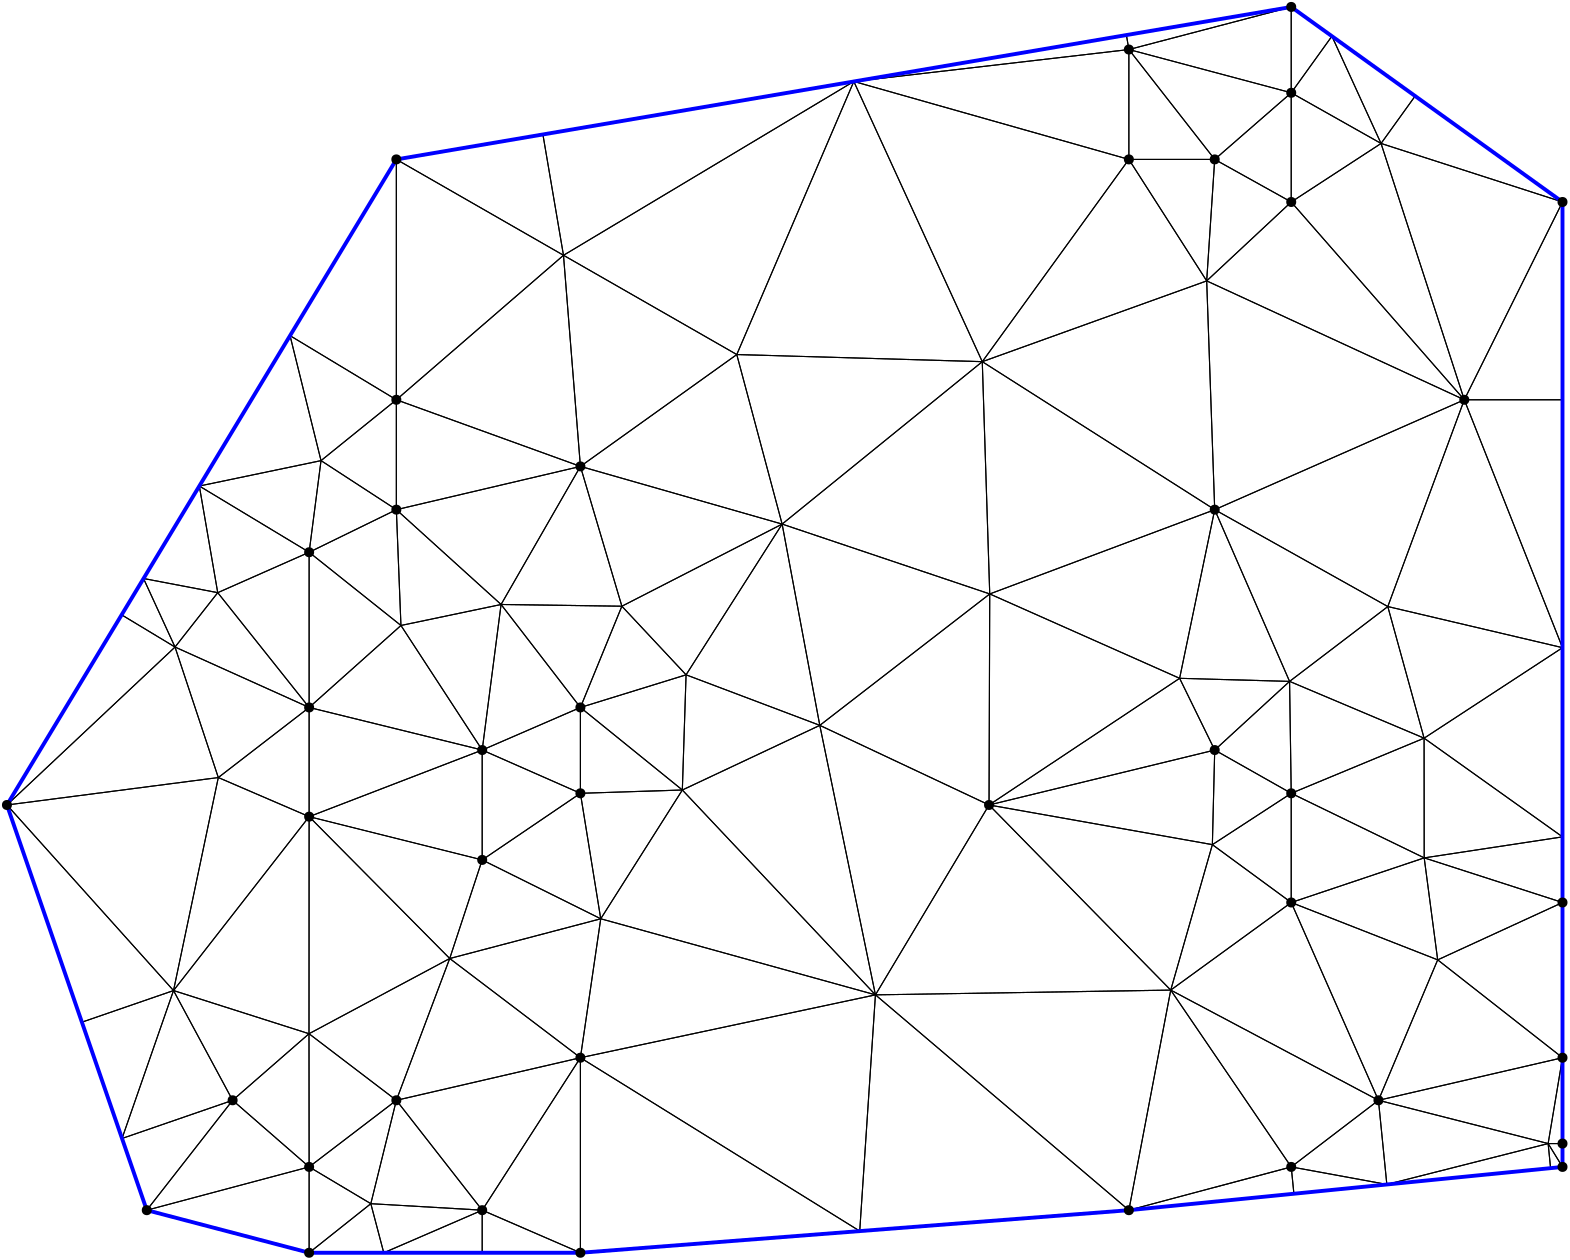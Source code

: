 <?xml version="1.0"?>
<!DOCTYPE ipe SYSTEM "ipe.dtd">
<ipe version="70218" creator="Ipe 7.2.24">
<info created="D:20221020151441" modified="D:20221020151441"/>
<ipestyle name="basic">
<symbol name="mark/disk(sx)" transformations="translations">
<path fill="sym-stroke">
0.6 0 0 0.6 0 0 e
</path>
</symbol>
<anglesize name="22.5 deg" value="22.5"/>
<anglesize name="30 deg" value="30"/>
<anglesize name="45 deg" value="45"/>
<anglesize name="60 deg" value="60"/>
<anglesize name="90 deg" value="90"/>
<arrowsize name="large" value="10"/>
<arrowsize name="small" value="5"/>
<arrowsize name="tiny" value="3"/>
<color name="blue" value="0 0 1"/>
<color name="gray" value="0.745"/>
<color name="green" value="0 1 0"/>
<color name="red" value="1 0 0"/>
<color name="pink" value="1 0.753 0.796"/>
<pen name="heavier" value="0.8"/>
<pen name="fat" value="1.4"/>
<pen name="ultrafat" value="2"/>
<gridsize name="16 pts (~6 mm)" value="16"/>
<gridsize name="32 pts (~12 mm)" value="32"/>
<gridsize name="4 pts" value="4"/>
<gridsize name="8 pts (~3 mm)" value="8"/>
<opacity name="10%" value="0.1"/>
<opacity name="25%" value="0.25"/>
<opacity name="50%" value="0.5"/>
<opacity name="75%" value="0.75"/>
<symbolsize name="large" value="5"/>
<symbolsize name="small" value="2"/>
<symbolsize name="tiny" value="1.1"/>
<textsize name="huge" value="\huge"/>
<textsize name="large" value="\large"/>
<textsize name="small" value="\small"/>
<textsize name="tiny" value="	iny"/>
<tiling name="falling" angle="-60" step="4" width="1"/>
<tiling name="rising" angle="30" step="4" width="1"/>
</ipestyle>
<page>
<layer name="hull"/>
<layer name="constraints"/>
<layer name="triangulation"/>
<layer name="obtuse"/>
<layer name="blub"/>
<layer name="problems"/>
<view layers="hull constraints triangulation obtuse blub" active="triangulation"/>
<path layer="triangulation" stroke="black">
92.0885 443.078 m 
16 433.201 l 
</path>
<path layer="triangulation" stroke="black">
16 433.201 m 
75.9645 366.396 l 
</path>
<path layer="triangulation" stroke="black">
75.9645 366.396 m 
92.0885 443.078 l 
</path>
<path layer="triangulation" stroke="black">
156.185 326.887 m 
187.091 287.329 l 
</path>
<path layer="triangulation" stroke="black">
187.091 287.329 m 
222.446 342.216 l 
</path>
<path layer="triangulation" stroke="black">
222.446 342.216 m 
156.185 326.887 l 
</path>
<path layer="triangulation" stroke="black">
124.738 350.853 m 
97.2433 326.887 l 
</path>
<path layer="triangulation" stroke="black">
97.2433 326.887 m 
124.786 302.905 l 
</path>
<path layer="triangulation" stroke="black">
124.786 302.905 m 
124.738 350.853 l 
</path>
<path layer="triangulation" stroke="black">
477.746 477.695 m 
450.797 539.514 l 
</path>
<path layer="triangulation" stroke="black">
450.797 539.514 m 
438.161 478.799 l 
</path>
<path layer="triangulation" stroke="black">
438.161 478.799 m 
477.746 477.695 l 
</path>
<path layer="triangulation" stroke="black">
187.091 452.98 m 
187.091 413.422 l 
</path>
<path layer="triangulation" stroke="black">
187.091 413.422 m 
222.446 437.404 l 
</path>
<path layer="triangulation" stroke="black">
222.446 437.404 m 
187.091 452.98 l 
</path>
<path layer="triangulation" stroke="black">
156.185 579.073 m 
222.446 555.091 l 
</path>
<path layer="triangulation" stroke="black">
222.446 555.091 m 
216.354 631.092 l 
</path>
<path layer="triangulation" stroke="black">
216.354 631.092 m 
156.185 579.073 l 
</path>
<path layer="triangulation" stroke="black">
478.34 689.589 m 
450.797 665.607 l 
</path>
<path layer="triangulation" stroke="black">
450.797 665.607 m 
478.34 650.278 l 
</path>
<path layer="triangulation" stroke="black">
478.34 650.278 m 
478.34 689.589 l 
</path>
<path layer="triangulation" stroke="black">
308.626 461.867 m 
369.554 433.201 l 
</path>
<path layer="triangulation" stroke="black">
369.554 433.201 m 
369.803 509.174 l 
</path>
<path layer="triangulation" stroke="black">
369.803 509.174 m 
308.626 461.867 l 
</path>
<path layer="triangulation" stroke="black">
526.212 414.161 m 
478.34 398.093 l 
</path>
<path layer="triangulation" stroke="black">
478.34 398.093 m 
531.065 377.444 l 
</path>
<path layer="triangulation" stroke="black">
531.065 377.444 m 
526.212 414.161 l 
</path>
<path layer="triangulation" stroke="black">
449.952 418.921 m 
478.34 398.093 l 
</path>
<path layer="triangulation" stroke="black">
478.34 398.093 m 
478.34 437.404 l 
</path>
<path layer="triangulation" stroke="black">
478.34 437.404 m 
449.952 418.921 l 
</path>
<path layer="triangulation" stroke="black">
124.786 272 m 
124.786 302.905 l 
</path>
<path layer="triangulation" stroke="black">
124.786 302.905 m 
66.3382 287.329 l 
</path>
<path layer="triangulation" stroke="black">
66.3382 287.329 m 
124.786 272 l 
</path>
<path layer="triangulation" stroke="black">
146.994 289.667 m 
156.185 326.887 l 
</path>
<path layer="triangulation" stroke="black">
156.185 326.887 m 
124.786 302.905 l 
</path>
<path layer="triangulation" stroke="black">
124.786 302.905 m 
146.994 289.667 l 
</path>
<path layer="triangulation" stroke="black">
151.654 272 m 
187.091 287.329 l 
</path>
<path layer="triangulation" stroke="black">
187.091 287.329 m 
146.994 289.667 l 
</path>
<path layer="triangulation" stroke="black">
146.994 289.667 m 
151.654 272 l 
</path>
<path layer="triangulation" stroke="black">
222.446 272 m 
222.446 342.216 l 
</path>
<path layer="triangulation" stroke="black">
222.446 342.216 m 
187.091 287.329 l 
</path>
<path layer="triangulation" stroke="black">
187.091 287.329 m 
222.446 272 l 
</path>
<path layer="triangulation" stroke="black">
124.738 350.853 m 
156.185 326.887 l 
</path>
<path layer="triangulation" stroke="black">
156.185 326.887 m 
175.396 377.932 l 
</path>
<path layer="triangulation" stroke="black">
175.396 377.932 m 
124.738 350.853 l 
</path>
<path layer="triangulation" stroke="black">
222.446 437.404 m 
229.765 392.232 l 
</path>
<path layer="triangulation" stroke="black">
229.765 392.232 m 
259.143 438.594 l 
</path>
<path layer="triangulation" stroke="black">
259.143 438.594 m 
222.446 437.404 l 
</path>
<path layer="triangulation" stroke="black">
124.786 428.998 m 
124.738 350.853 l 
</path>
<path layer="triangulation" stroke="black">
124.738 350.853 m 
175.396 377.932 l 
</path>
<path layer="triangulation" stroke="black">
175.396 377.932 m 
124.786 428.998 l 
</path>
<path layer="triangulation" stroke="black">
328.657 364.848 m 
419.892 287.329 l 
</path>
<path layer="triangulation" stroke="black">
419.892 287.329 m 
434.961 366.56 l 
</path>
<path layer="triangulation" stroke="black">
434.961 366.56 m 
328.657 364.848 l 
</path>
<path layer="triangulation" stroke="black">
175.396 377.932 m 
156.185 326.887 l 
</path>
<path layer="triangulation" stroke="black">
156.185 326.887 m 
222.446 342.216 l 
</path>
<path layer="triangulation" stroke="black">
222.446 342.216 m 
175.396 377.932 l 
</path>
<path layer="triangulation" stroke="black">
146.994 289.667 m 
124.786 272 l 
</path>
<path layer="triangulation" stroke="black">
124.786 272 m 
151.654 272 l 
</path>
<path layer="triangulation" stroke="black">
151.654 272 m 
146.994 289.667 l 
</path>
<path layer="triangulation" stroke="black">
124.738 350.853 m 
124.786 302.905 l 
</path>
<path layer="triangulation" stroke="black">
124.786 302.905 m 
156.185 326.887 l 
</path>
<path layer="triangulation" stroke="black">
156.185 326.887 m 
124.738 350.853 l 
</path>
<path layer="triangulation" stroke="black">
97.2433 326.887 m 
66.3382 287.329 l 
</path>
<path layer="triangulation" stroke="black">
66.3382 287.329 m 
124.786 302.905 l 
</path>
<path layer="triangulation" stroke="black">
124.786 302.905 m 
97.2433 326.887 l 
</path>
<path layer="triangulation" stroke="black">
187.091 413.422 m 
187.091 452.98 l 
</path>
<path layer="triangulation" stroke="black">
187.091 452.98 m 
124.786 428.998 l 
</path>
<path layer="triangulation" stroke="black">
124.786 428.998 m 
187.091 413.422 l 
</path>
<path layer="triangulation" stroke="black">
157.84 497.824 m 
124.786 524.185 l 
</path>
<path layer="triangulation" stroke="black">
124.786 524.185 m 
124.786 468.309 l 
</path>
<path layer="triangulation" stroke="black">
124.786 468.309 m 
157.84 497.824 l 
</path>
<path layer="triangulation" stroke="black">
97.2433 326.887 m 
75.9645 366.396 l 
</path>
<path layer="triangulation" stroke="black">
75.9645 366.396 m 
57.4284 313.148 l 
</path>
<path layer="triangulation" stroke="black">
57.4284 313.148 m 
97.2433 326.887 l 
</path>
<path layer="triangulation" stroke="black">
92.0885 443.078 m 
124.786 468.309 l 
</path>
<path layer="triangulation" stroke="black">
124.786 468.309 m 
76.5056 490.056 l 
</path>
<path layer="triangulation" stroke="black">
76.5056 490.056 m 
92.0885 443.078 l 
</path>
<path layer="triangulation" stroke="black">
156.185 579.073 m 
156.185 665.607 l 
</path>
<path layer="triangulation" stroke="black">
156.185 665.607 m 
117.914 602.158 l 
</path>
<path layer="triangulation" stroke="black">
117.914 602.158 m 
156.185 579.073 l 
</path>
<path layer="triangulation" stroke="black">
156.185 539.514 m 
156.185 579.073 l 
</path>
<path layer="triangulation" stroke="black">
156.185 579.073 m 
129.067 557.169 l 
</path>
<path layer="triangulation" stroke="black">
129.067 557.169 m 
156.185 539.514 l 
</path>
<path layer="triangulation" stroke="black">
156.185 539.514 m 
157.84 497.824 l 
</path>
<path layer="triangulation" stroke="black">
157.84 497.824 m 
193.887 505.383 l 
</path>
<path layer="triangulation" stroke="black">
193.887 505.383 m 
156.185 539.514 l 
</path>
<path layer="triangulation" stroke="black">
193.887 505.383 m 
187.091 452.98 l 
</path>
<path layer="triangulation" stroke="black">
187.091 452.98 m 
222.446 468.309 l 
</path>
<path layer="triangulation" stroke="black">
222.446 468.309 m 
193.887 505.383 l 
</path>
<path layer="triangulation" stroke="black">
323 279.807 m 
328.657 364.848 l 
</path>
<path layer="triangulation" stroke="black">
328.657 364.848 m 
222.446 342.216 l 
</path>
<path layer="triangulation" stroke="black">
222.446 342.216 m 
323 279.807 l 
</path>
<path layer="triangulation" stroke="black">
278.737 595.355 m 
222.446 555.091 l 
</path>
<path layer="triangulation" stroke="black">
222.446 555.091 m 
295.067 534.321 l 
</path>
<path layer="triangulation" stroke="black">
295.067 534.321 m 
278.737 595.355 l 
</path>
<path layer="triangulation" stroke="black">
156.185 579.073 m 
156.185 539.514 l 
</path>
<path layer="triangulation" stroke="black">
156.185 539.514 m 
222.446 555.091 l 
</path>
<path layer="triangulation" stroke="black">
222.446 555.091 m 
156.185 579.073 l 
</path>
<path layer="triangulation" stroke="black">
193.887 505.383 m 
157.84 497.824 l 
</path>
<path layer="triangulation" stroke="black">
157.84 497.824 m 
187.091 452.98 l 
</path>
<path layer="triangulation" stroke="black">
187.091 452.98 m 
193.887 505.383 l 
</path>
<path layer="triangulation" stroke="black">
124.786 468.309 m 
124.786 428.998 l 
</path>
<path layer="triangulation" stroke="black">
124.786 428.998 m 
187.091 452.98 l 
</path>
<path layer="triangulation" stroke="black">
187.091 452.98 m 
124.786 468.309 l 
</path>
<path layer="triangulation" stroke="black">
187.091 452.98 m 
222.446 437.404 l 
</path>
<path layer="triangulation" stroke="black">
222.446 437.404 m 
222.446 468.309 l 
</path>
<path layer="triangulation" stroke="black">
222.446 468.309 m 
187.091 452.98 l 
</path>
<path layer="triangulation" stroke="black">
187.091 413.422 m 
175.396 377.932 l 
</path>
<path layer="triangulation" stroke="black">
175.396 377.932 m 
229.765 392.232 l 
</path>
<path layer="triangulation" stroke="black">
229.765 392.232 m 
187.091 413.422 l 
</path>
<path layer="triangulation" stroke="black">
419.892 705.166 m 
419.892 665.607 l 
</path>
<path layer="triangulation" stroke="black">
419.892 665.607 m 
450.797 665.607 l 
</path>
<path layer="triangulation" stroke="black">
450.797 665.607 m 
419.892 705.166 l 
</path>
<path layer="triangulation" stroke="black">
259.143 438.594 m 
222.446 468.309 l 
</path>
<path layer="triangulation" stroke="black">
222.446 468.309 m 
222.446 437.404 l 
</path>
<path layer="triangulation" stroke="black">
222.446 437.404 m 
259.143 438.594 l 
</path>
<path layer="triangulation" stroke="black">
419.892 705.166 m 
450.797 665.607 l 
</path>
<path layer="triangulation" stroke="black">
450.797 665.607 m 
478.34 689.589 l 
</path>
<path layer="triangulation" stroke="black">
478.34 689.589 m 
419.892 705.166 l 
</path>
<path layer="triangulation" stroke="black">
477.746 477.695 m 
450.797 452.98 l 
</path>
<path layer="triangulation" stroke="black">
450.797 452.98 m 
478.34 437.404 l 
</path>
<path layer="triangulation" stroke="black">
478.34 437.404 m 
477.746 477.695 l 
</path>
<path layer="triangulation" stroke="black">
419.003 710.385 m 
419.892 705.166 l 
</path>
<path layer="triangulation" stroke="black">
419.892 705.166 m 
478.34 720.494 l 
</path>
<path layer="triangulation" stroke="black">
478.34 720.494 m 
419.003 710.385 l 
</path>
<path layer="triangulation" stroke="black">
320.873 693.666 m 
216.354 631.092 l 
</path>
<path layer="triangulation" stroke="black">
216.354 631.092 m 
278.737 595.355 l 
</path>
<path layer="triangulation" stroke="black">
278.737 595.355 m 
320.873 693.666 l 
</path>
<path layer="triangulation" stroke="black">
419.892 705.166 m 
478.34 689.589 l 
</path>
<path layer="triangulation" stroke="black">
478.34 689.589 m 
478.34 720.494 l 
</path>
<path layer="triangulation" stroke="black">
478.34 720.494 m 
419.892 705.166 l 
</path>
<path layer="triangulation" stroke="black">
478.34 650.278 m 
447.908 621.871 l 
</path>
<path layer="triangulation" stroke="black">
447.908 621.871 m 
540.645 579.073 l 
</path>
<path layer="triangulation" stroke="black">
540.645 579.073 m 
478.34 650.278 l 
</path>
<path layer="triangulation" stroke="black">
478.34 689.589 m 
510.676 671.348 l 
</path>
<path layer="triangulation" stroke="black">
510.676 671.348 m 
492.988 709.963 l 
</path>
<path layer="triangulation" stroke="black">
492.988 709.963 m 
478.34 689.589 l 
</path>
<path layer="triangulation" stroke="black">
510.676 671.348 m 
478.34 650.278 l 
</path>
<path layer="triangulation" stroke="black">
478.34 650.278 m 
540.645 579.073 l 
</path>
<path layer="triangulation" stroke="black">
540.645 579.073 m 
510.676 671.348 l 
</path>
<path layer="triangulation" stroke="black">
450.797 665.607 m 
419.892 665.607 l 
</path>
<path layer="triangulation" stroke="black">
419.892 665.607 m 
447.908 621.871 l 
</path>
<path layer="triangulation" stroke="black">
447.908 621.871 m 
450.797 665.607 l 
</path>
<path layer="triangulation" stroke="black">
477.746 477.695 m 
513.107 504.632 l 
</path>
<path layer="triangulation" stroke="black">
513.107 504.632 m 
450.797 539.514 l 
</path>
<path layer="triangulation" stroke="black">
450.797 539.514 m 
477.746 477.695 l 
</path>
<path layer="triangulation" stroke="black">
576 650.278 m 
510.676 671.348 l 
</path>
<path layer="triangulation" stroke="black">
510.676 671.348 m 
540.645 579.073 l 
</path>
<path layer="triangulation" stroke="black">
540.645 579.073 m 
576 650.278 l 
</path>
<path layer="triangulation" stroke="black">
531.065 377.444 m 
509.74 326.887 l 
</path>
<path layer="triangulation" stroke="black">
509.74 326.887 m 
576 342.216 l 
</path>
<path layer="triangulation" stroke="black">
576 342.216 m 
531.065 377.444 l 
</path>
<path layer="triangulation" stroke="black">
512.762 296.595 m 
478.34 302.905 l 
</path>
<path layer="triangulation" stroke="black">
478.34 302.905 m 
479.303 293.257 l 
</path>
<path layer="triangulation" stroke="black">
479.303 293.257 m 
512.762 296.595 l 
</path>
<path layer="triangulation" stroke="black">
526.212 414.161 m 
478.34 437.404 l 
</path>
<path layer="triangulation" stroke="black">
478.34 437.404 m 
478.34 398.093 l 
</path>
<path layer="triangulation" stroke="black">
478.34 398.093 m 
526.212 414.161 l 
</path>
<path layer="triangulation" stroke="black">
450.797 452.98 m 
449.952 418.921 l 
</path>
<path layer="triangulation" stroke="black">
449.952 418.921 m 
478.34 437.404 l 
</path>
<path layer="triangulation" stroke="black">
478.34 437.404 m 
450.797 452.98 l 
</path>
<path layer="triangulation" stroke="black">
447.908 621.871 m 
450.797 539.514 l 
</path>
<path layer="triangulation" stroke="black">
450.797 539.514 m 
540.645 579.073 l 
</path>
<path layer="triangulation" stroke="black">
540.645 579.073 m 
447.908 621.871 l 
</path>
<path layer="triangulation" stroke="black">
295.067 534.321 m 
222.446 555.091 l 
</path>
<path layer="triangulation" stroke="black">
222.446 555.091 m 
237.373 504.756 l 
</path>
<path layer="triangulation" stroke="black">
237.373 504.756 m 
295.067 534.321 l 
</path>
<path layer="triangulation" stroke="black">
438.161 478.799 m 
369.554 433.201 l 
</path>
<path layer="triangulation" stroke="black">
369.554 433.201 m 
450.797 452.98 l 
</path>
<path layer="triangulation" stroke="black">
450.797 452.98 m 
438.161 478.799 l 
</path>
<path layer="triangulation" stroke="black">
229.765 392.232 m 
222.446 342.216 l 
</path>
<path layer="triangulation" stroke="black">
222.446 342.216 m 
328.657 364.848 l 
</path>
<path layer="triangulation" stroke="black">
328.657 364.848 m 
229.765 392.232 l 
</path>
<path layer="triangulation" stroke="black">
449.952 418.921 m 
434.961 366.56 l 
</path>
<path layer="triangulation" stroke="black">
434.961 366.56 m 
478.34 398.093 l 
</path>
<path layer="triangulation" stroke="black">
478.34 398.093 m 
449.952 418.921 l 
</path>
<path layer="triangulation" stroke="black">
509.74 326.887 m 
434.961 366.56 l 
</path>
<path layer="triangulation" stroke="black">
434.961 366.56 m 
478.34 302.905 l 
</path>
<path layer="triangulation" stroke="black">
478.34 302.905 m 
509.74 326.887 l 
</path>
<path layer="triangulation" stroke="black">
576 398.093 m 
531.065 377.444 l 
</path>
<path layer="triangulation" stroke="black">
531.065 377.444 m 
576 342.216 l 
</path>
<path layer="triangulation" stroke="black">
576 342.216 m 
576 398.093 l 
</path>
<path layer="triangulation" stroke="black">
478.34 398.093 m 
434.961 366.56 l 
</path>
<path layer="triangulation" stroke="black">
434.961 366.56 m 
509.74 326.887 l 
</path>
<path layer="triangulation" stroke="black">
509.74 326.887 m 
478.34 398.093 l 
</path>
<path layer="triangulation" stroke="black">
509.74 326.887 m 
570.828 311.311 l 
</path>
<path layer="triangulation" stroke="black">
570.828 311.311 m 
576 342.216 l 
</path>
<path layer="triangulation" stroke="black">
576 342.216 m 
509.74 326.887 l 
</path>
<path layer="triangulation" stroke="black">
92.0885 443.078 m 
75.9645 366.396 l 
</path>
<path layer="triangulation" stroke="black">
75.9645 366.396 m 
124.786 428.998 l 
</path>
<path layer="triangulation" stroke="black">
124.786 428.998 m 
92.0885 443.078 l 
</path>
<path layer="triangulation" stroke="black">
57.4284 313.148 m 
66.3382 287.329 l 
</path>
<path layer="triangulation" stroke="black">
66.3382 287.329 m 
97.2433 326.887 l 
</path>
<path layer="triangulation" stroke="black">
97.2433 326.887 m 
57.4284 313.148 l 
</path>
<path layer="triangulation" stroke="black">
42.9812 355.014 m 
57.4284 313.148 l 
</path>
<path layer="triangulation" stroke="black">
57.4284 313.148 m 
75.9645 366.396 l 
</path>
<path layer="triangulation" stroke="black">
75.9645 366.396 m 
42.9812 355.014 l 
</path>
<path layer="triangulation" stroke="black">
156.185 326.887 m 
146.994 289.667 l 
</path>
<path layer="triangulation" stroke="black">
146.994 289.667 m 
187.091 287.329 l 
</path>
<path layer="triangulation" stroke="black">
187.091 287.329 m 
156.185 326.887 l 
</path>
<path layer="triangulation" stroke="black">
124.786 302.905 m 
124.786 272 l 
</path>
<path layer="triangulation" stroke="black">
124.786 272 m 
146.994 289.667 l 
</path>
<path layer="triangulation" stroke="black">
146.994 289.667 m 
124.786 302.905 l 
</path>
<path layer="triangulation" stroke="black">
124.786 468.309 m 
92.0885 443.078 l 
</path>
<path layer="triangulation" stroke="black">
92.0885 443.078 m 
124.786 428.998 l 
</path>
<path layer="triangulation" stroke="black">
124.786 428.998 m 
124.786 468.309 l 
</path>
<path layer="triangulation" stroke="black">
124.786 468.309 m 
124.786 524.185 l 
</path>
<path layer="triangulation" stroke="black">
124.786 524.185 m 
91.8833 509.632 l 
</path>
<path layer="triangulation" stroke="black">
91.8833 509.632 m 
124.786 468.309 l 
</path>
<path layer="triangulation" stroke="black">
369.803 509.174 m 
367.118 592.792 l 
</path>
<path layer="triangulation" stroke="black">
367.118 592.792 m 
295.067 534.321 l 
</path>
<path layer="triangulation" stroke="black">
295.067 534.321 m 
369.803 509.174 l 
</path>
<path layer="triangulation" stroke="black">
237.373 504.756 m 
193.887 505.383 l 
</path>
<path layer="triangulation" stroke="black">
193.887 505.383 m 
222.446 468.309 l 
</path>
<path layer="triangulation" stroke="black">
222.446 468.309 m 
237.373 504.756 l 
</path>
<path layer="triangulation" stroke="black">
85.2616 548.026 m 
91.8833 509.632 l 
</path>
<path layer="triangulation" stroke="black">
91.8833 509.632 m 
124.786 524.185 l 
</path>
<path layer="triangulation" stroke="black">
124.786 524.185 m 
85.2616 548.026 l 
</path>
<path layer="triangulation" stroke="black">
124.786 524.185 m 
156.185 539.514 l 
</path>
<path layer="triangulation" stroke="black">
156.185 539.514 m 
129.067 557.169 l 
</path>
<path layer="triangulation" stroke="black">
129.067 557.169 m 
124.786 524.185 l 
</path>
<path layer="triangulation" stroke="black">
447.908 621.871 m 
367.118 592.792 l 
</path>
<path layer="triangulation" stroke="black">
367.118 592.792 m 
450.797 539.514 l 
</path>
<path layer="triangulation" stroke="black">
450.797 539.514 m 
447.908 621.871 l 
</path>
<path layer="triangulation" stroke="black">
419.892 665.607 m 
419.892 705.166 l 
</path>
<path layer="triangulation" stroke="black">
419.892 705.166 m 
320.873 693.666 l 
</path>
<path layer="triangulation" stroke="black">
320.873 693.666 m 
419.892 665.607 l 
</path>
<path layer="triangulation" stroke="black">
450.797 665.607 m 
447.908 621.871 l 
</path>
<path layer="triangulation" stroke="black">
447.908 621.871 m 
478.34 650.278 l 
</path>
<path layer="triangulation" stroke="black">
478.34 650.278 m 
450.797 665.607 l 
</path>
<path layer="triangulation" stroke="black">
419.892 665.607 m 
367.118 592.792 l 
</path>
<path layer="triangulation" stroke="black">
367.118 592.792 m 
447.908 621.871 l 
</path>
<path layer="triangulation" stroke="black">
447.908 621.871 m 
419.892 665.607 l 
</path>
<path layer="triangulation" stroke="black">
522.95 688.42 m 
510.676 671.348 l 
</path>
<path layer="triangulation" stroke="black">
510.676 671.348 m 
576 650.278 l 
</path>
<path layer="triangulation" stroke="black">
576 650.278 m 
522.95 688.42 l 
</path>
<path layer="triangulation" stroke="black">
478.34 689.589 m 
478.34 650.278 l 
</path>
<path layer="triangulation" stroke="black">
478.34 650.278 m 
510.676 671.348 l 
</path>
<path layer="triangulation" stroke="black">
510.676 671.348 m 
478.34 689.589 l 
</path>
<path layer="triangulation" stroke="black">
576 650.278 m 
540.645 579.073 l 
</path>
<path layer="triangulation" stroke="black">
540.645 579.073 m 
576 579.073 l 
</path>
<path layer="triangulation" stroke="black">
576 579.073 m 
576 650.278 l 
</path>
<path layer="triangulation" stroke="black">
308.626 461.867 m 
295.067 534.321 l 
</path>
<path layer="triangulation" stroke="black">
295.067 534.321 m 
260.482 480.059 l 
</path>
<path layer="triangulation" stroke="black">
260.482 480.059 m 
308.626 461.867 l 
</path>
<path layer="triangulation" stroke="black">
278.737 595.355 m 
216.354 631.092 l 
</path>
<path layer="triangulation" stroke="black">
216.354 631.092 m 
222.446 555.091 l 
</path>
<path layer="triangulation" stroke="black">
222.446 555.091 m 
278.737 595.355 l 
</path>
<path layer="triangulation" stroke="black">
576 579.073 m 
540.645 579.073 l 
</path>
<path layer="triangulation" stroke="black">
540.645 579.073 m 
576 489.831 l 
</path>
<path layer="triangulation" stroke="black">
576 489.831 m 
576 579.073 l 
</path>
<path layer="triangulation" stroke="black">
526.174 457.252 m 
513.107 504.632 l 
</path>
<path layer="triangulation" stroke="black">
513.107 504.632 m 
477.746 477.695 l 
</path>
<path layer="triangulation" stroke="black">
477.746 477.695 m 
526.174 457.252 l 
</path>
<path layer="triangulation" stroke="black">
513.107 504.632 m 
540.645 579.073 l 
</path>
<path layer="triangulation" stroke="black">
540.645 579.073 m 
450.797 539.514 l 
</path>
<path layer="triangulation" stroke="black">
450.797 539.514 m 
513.107 504.632 l 
</path>
<path layer="triangulation" stroke="black">
16 433.201 m 
42.9812 355.014 l 
</path>
<path layer="triangulation" stroke="black">
42.9812 355.014 m 
75.9645 366.396 l 
</path>
<path layer="triangulation" stroke="black">
75.9645 366.396 m 
16 433.201 l 
</path>
<path layer="triangulation" stroke="black">
75.9645 366.396 m 
124.738 350.853 l 
</path>
<path layer="triangulation" stroke="black">
124.738 350.853 m 
124.786 428.998 l 
</path>
<path layer="triangulation" stroke="black">
124.786 428.998 m 
75.9645 366.396 l 
</path>
<path layer="triangulation" stroke="black">
75.9645 366.396 m 
97.2433 326.887 l 
</path>
<path layer="triangulation" stroke="black">
97.2433 326.887 m 
124.738 350.853 l 
</path>
<path layer="triangulation" stroke="black">
124.738 350.853 m 
75.9645 366.396 l 
</path>
<path layer="triangulation" stroke="black">
187.091 272 m 
187.091 287.329 l 
</path>
<path layer="triangulation" stroke="black">
187.091 287.329 m 
151.654 272 l 
</path>
<path layer="triangulation" stroke="black">
151.654 272 m 
187.091 272 l 
</path>
<path layer="triangulation" stroke="black">
222.446 272 m 
187.091 287.329 l 
</path>
<path layer="triangulation" stroke="black">
187.091 287.329 m 
187.091 272 l 
</path>
<path layer="triangulation" stroke="black">
187.091 272 m 
222.446 272 l 
</path>
<path layer="triangulation" stroke="black">
259.143 438.594 m 
229.765 392.232 l 
</path>
<path layer="triangulation" stroke="black">
229.765 392.232 m 
328.657 364.848 l 
</path>
<path layer="triangulation" stroke="black">
328.657 364.848 m 
259.143 438.594 l 
</path>
<path layer="triangulation" stroke="black">
222.446 437.404 m 
187.091 413.422 l 
</path>
<path layer="triangulation" stroke="black">
187.091 413.422 m 
229.765 392.232 l 
</path>
<path layer="triangulation" stroke="black">
229.765 392.232 m 
222.446 437.404 l 
</path>
<path layer="triangulation" stroke="black">
308.626 461.867 m 
259.143 438.594 l 
</path>
<path layer="triangulation" stroke="black">
259.143 438.594 m 
328.657 364.848 l 
</path>
<path layer="triangulation" stroke="black">
328.657 364.848 m 
308.626 461.867 l 
</path>
<path layer="triangulation" stroke="black">
260.482 480.059 m 
222.446 468.309 l 
</path>
<path layer="triangulation" stroke="black">
222.446 468.309 m 
259.143 438.594 l 
</path>
<path layer="triangulation" stroke="black">
259.143 438.594 m 
260.482 480.059 l 
</path>
<path layer="triangulation" stroke="black">
229.765 392.232 m 
175.396 377.932 l 
</path>
<path layer="triangulation" stroke="black">
175.396 377.932 m 
222.446 342.216 l 
</path>
<path layer="triangulation" stroke="black">
222.446 342.216 m 
229.765 392.232 l 
</path>
<path layer="triangulation" stroke="black">
187.091 413.422 m 
124.786 428.998 l 
</path>
<path layer="triangulation" stroke="black">
124.786 428.998 m 
175.396 377.932 l 
</path>
<path layer="triangulation" stroke="black">
175.396 377.932 m 
187.091 413.422 l 
</path>
<path layer="triangulation" stroke="black">
124.786 524.185 m 
157.84 497.824 l 
</path>
<path layer="triangulation" stroke="black">
157.84 497.824 m 
156.185 539.514 l 
</path>
<path layer="triangulation" stroke="black">
156.185 539.514 m 
124.786 524.185 l 
</path>
<path layer="triangulation" stroke="black">
124.786 468.309 m 
187.091 452.98 l 
</path>
<path layer="triangulation" stroke="black">
187.091 452.98 m 
157.84 497.824 l 
</path>
<path layer="triangulation" stroke="black">
157.84 497.824 m 
124.786 468.309 l 
</path>
<path layer="triangulation" stroke="black">
92.0885 443.078 m 
76.5056 490.056 l 
</path>
<path layer="triangulation" stroke="black">
76.5056 490.056 m 
16 433.201 l 
</path>
<path layer="triangulation" stroke="black">
16 433.201 m 
92.0885 443.078 l 
</path>
<path layer="triangulation" stroke="black">
117.914 602.158 m 
129.067 557.169 l 
</path>
<path layer="triangulation" stroke="black">
129.067 557.169 m 
156.185 579.073 l 
</path>
<path layer="triangulation" stroke="black">
156.185 579.073 m 
117.914 602.158 l 
</path>
<path layer="triangulation" stroke="black">
124.786 468.309 m 
91.8833 509.632 l 
</path>
<path layer="triangulation" stroke="black">
91.8833 509.632 m 
76.5056 490.056 l 
</path>
<path layer="triangulation" stroke="black">
76.5056 490.056 m 
124.786 468.309 l 
</path>
<path layer="triangulation" stroke="black">
124.786 524.185 m 
129.067 557.169 l 
</path>
<path layer="triangulation" stroke="black">
129.067 557.169 m 
85.2616 548.026 l 
</path>
<path layer="triangulation" stroke="black">
85.2616 548.026 m 
124.786 524.185 l 
</path>
<path layer="triangulation" stroke="black">
76.5056 490.056 m 
57.2871 501.649 l 
</path>
<path layer="triangulation" stroke="black">
57.2871 501.649 m 
16 433.201 l 
</path>
<path layer="triangulation" stroke="black">
16 433.201 m 
76.5056 490.056 l 
</path>
<path layer="triangulation" stroke="black">
76.5056 490.056 m 
91.8833 509.632 l 
</path>
<path layer="triangulation" stroke="black">
91.8833 509.632 m 
65.1744 514.725 l 
</path>
<path layer="triangulation" stroke="black">
65.1744 514.725 m 
76.5056 490.056 l 
</path>
<path layer="triangulation" stroke="black">
57.2871 501.649 m 
76.5056 490.056 l 
</path>
<path layer="triangulation" stroke="black">
76.5056 490.056 m 
65.1744 514.725 l 
</path>
<path layer="triangulation" stroke="black">
65.1744 514.725 m 
57.2871 501.649 l 
</path>
<path layer="triangulation" stroke="black">
65.1744 514.725 m 
91.8833 509.632 l 
</path>
<path layer="triangulation" stroke="black">
91.8833 509.632 m 
85.2616 548.026 l 
</path>
<path layer="triangulation" stroke="black">
85.2616 548.026 m 
65.1744 514.725 l 
</path>
<path layer="triangulation" stroke="black">
85.2616 548.026 m 
129.067 557.169 l 
</path>
<path layer="triangulation" stroke="black">
129.067 557.169 m 
117.914 602.158 l 
</path>
<path layer="triangulation" stroke="black">
117.914 602.158 m 
85.2616 548.026 l 
</path>
<path layer="triangulation" stroke="black">
367.118 592.792 m 
320.873 693.666 l 
</path>
<path layer="triangulation" stroke="black">
320.873 693.666 m 
278.737 595.355 l 
</path>
<path layer="triangulation" stroke="black">
278.737 595.355 m 
367.118 592.792 l 
</path>
<path layer="triangulation" stroke="black">
156.185 665.607 m 
156.185 579.073 l 
</path>
<path layer="triangulation" stroke="black">
156.185 579.073 m 
216.354 631.092 l 
</path>
<path layer="triangulation" stroke="black">
216.354 631.092 m 
156.185 665.607 l 
</path>
<path layer="triangulation" stroke="black">
156.185 665.607 m 
216.354 631.092 l 
</path>
<path layer="triangulation" stroke="black">
216.354 631.092 m 
208.942 674.596 l 
</path>
<path layer="triangulation" stroke="black">
208.942 674.596 m 
156.185 665.607 l 
</path>
<path layer="triangulation" stroke="black">
367.118 592.792 m 
278.737 595.355 l 
</path>
<path layer="triangulation" stroke="black">
278.737 595.355 m 
295.067 534.321 l 
</path>
<path layer="triangulation" stroke="black">
295.067 534.321 m 
367.118 592.792 l 
</path>
<path layer="triangulation" stroke="black">
367.118 592.792 m 
419.892 665.607 l 
</path>
<path layer="triangulation" stroke="black">
419.892 665.607 m 
320.873 693.666 l 
</path>
<path layer="triangulation" stroke="black">
320.873 693.666 m 
367.118 592.792 l 
</path>
<path layer="triangulation" stroke="black">
260.482 480.059 m 
237.373 504.756 l 
</path>
<path layer="triangulation" stroke="black">
237.373 504.756 m 
222.446 468.309 l 
</path>
<path layer="triangulation" stroke="black">
222.446 468.309 m 
260.482 480.059 l 
</path>
<path layer="triangulation" stroke="black">
222.446 555.091 m 
156.185 539.514 l 
</path>
<path layer="triangulation" stroke="black">
156.185 539.514 m 
193.887 505.383 l 
</path>
<path layer="triangulation" stroke="black">
193.887 505.383 m 
222.446 555.091 l 
</path>
<path layer="triangulation" stroke="black">
295.067 534.321 m 
237.373 504.756 l 
</path>
<path layer="triangulation" stroke="black">
237.373 504.756 m 
260.482 480.059 l 
</path>
<path layer="triangulation" stroke="black">
260.482 480.059 m 
295.067 534.321 l 
</path>
<path layer="triangulation" stroke="black">
222.446 555.091 m 
193.887 505.383 l 
</path>
<path layer="triangulation" stroke="black">
193.887 505.383 m 
237.373 504.756 l 
</path>
<path layer="triangulation" stroke="black">
237.373 504.756 m 
222.446 555.091 l 
</path>
<path layer="triangulation" stroke="black">
259.143 438.594 m 
308.626 461.867 l 
</path>
<path layer="triangulation" stroke="black">
308.626 461.867 m 
260.482 480.059 l 
</path>
<path layer="triangulation" stroke="black">
260.482 480.059 m 
259.143 438.594 l 
</path>
<path layer="triangulation" stroke="black">
369.554 433.201 m 
438.161 478.799 l 
</path>
<path layer="triangulation" stroke="black">
438.161 478.799 m 
369.803 509.174 l 
</path>
<path layer="triangulation" stroke="black">
369.803 509.174 m 
369.554 433.201 l 
</path>
<path layer="triangulation" stroke="black">
477.746 477.695 m 
438.161 478.799 l 
</path>
<path layer="triangulation" stroke="black">
438.161 478.799 m 
450.797 452.98 l 
</path>
<path layer="triangulation" stroke="black">
450.797 452.98 m 
477.746 477.695 l 
</path>
<path layer="triangulation" stroke="black">
450.797 539.514 m 
367.118 592.792 l 
</path>
<path layer="triangulation" stroke="black">
367.118 592.792 m 
369.803 509.174 l 
</path>
<path layer="triangulation" stroke="black">
369.803 509.174 m 
450.797 539.514 l 
</path>
<path layer="triangulation" stroke="black">
308.626 461.867 m 
369.803 509.174 l 
</path>
<path layer="triangulation" stroke="black">
369.803 509.174 m 
295.067 534.321 l 
</path>
<path layer="triangulation" stroke="black">
295.067 534.321 m 
308.626 461.867 l 
</path>
<path layer="triangulation" stroke="black">
438.161 478.799 m 
450.797 539.514 l 
</path>
<path layer="triangulation" stroke="black">
450.797 539.514 m 
369.803 509.174 l 
</path>
<path layer="triangulation" stroke="black">
369.803 509.174 m 
438.161 478.799 l 
</path>
<path layer="triangulation" stroke="black">
208.942 674.596 m 
216.354 631.092 l 
</path>
<path layer="triangulation" stroke="black">
216.354 631.092 m 
320.873 693.666 l 
</path>
<path layer="triangulation" stroke="black">
320.873 693.666 m 
208.942 674.596 l 
</path>
<path layer="triangulation" stroke="black">
320.873 693.666 m 
419.892 705.166 l 
</path>
<path layer="triangulation" stroke="black">
419.892 705.166 m 
419.003 710.385 l 
</path>
<path layer="triangulation" stroke="black">
419.003 710.385 m 
320.873 693.666 l 
</path>
<path layer="triangulation" stroke="black">
478.34 720.494 m 
478.34 689.589 l 
</path>
<path layer="triangulation" stroke="black">
478.34 689.589 m 
492.988 709.963 l 
</path>
<path layer="triangulation" stroke="black">
492.988 709.963 m 
478.34 720.494 l 
</path>
<path layer="triangulation" stroke="black">
492.988 709.963 m 
510.676 671.348 l 
</path>
<path layer="triangulation" stroke="black">
510.676 671.348 m 
522.95 688.42 l 
</path>
<path layer="triangulation" stroke="black">
522.95 688.42 m 
492.988 709.963 l 
</path>
<path layer="triangulation" stroke="black">
478.34 437.404 m 
526.174 457.252 l 
</path>
<path layer="triangulation" stroke="black">
526.174 457.252 m 
477.746 477.695 l 
</path>
<path layer="triangulation" stroke="black">
477.746 477.695 m 
478.34 437.404 l 
</path>
<path layer="triangulation" stroke="black">
576 489.831 m 
540.645 579.073 l 
</path>
<path layer="triangulation" stroke="black">
540.645 579.073 m 
513.107 504.632 l 
</path>
<path layer="triangulation" stroke="black">
513.107 504.632 m 
576 489.831 l 
</path>
<path layer="triangulation" stroke="black">
576 421.722 m 
526.174 457.252 l 
</path>
<path layer="triangulation" stroke="black">
526.174 457.252 m 
526.212 414.161 l 
</path>
<path layer="triangulation" stroke="black">
526.212 414.161 m 
576 421.722 l 
</path>
<path layer="triangulation" stroke="black">
576 489.831 m 
513.107 504.632 l 
</path>
<path layer="triangulation" stroke="black">
513.107 504.632 m 
526.174 457.252 l 
</path>
<path layer="triangulation" stroke="black">
526.174 457.252 m 
576 489.831 l 
</path>
<path layer="triangulation" stroke="black">
576 489.831 m 
526.174 457.252 l 
</path>
<path layer="triangulation" stroke="black">
526.174 457.252 m 
576 421.722 l 
</path>
<path layer="triangulation" stroke="black">
576 421.722 m 
576 489.831 l 
</path>
<path layer="triangulation" stroke="black">
576 421.722 m 
526.212 414.161 l 
</path>
<path layer="triangulation" stroke="black">
526.212 414.161 m 
576 398.093 l 
</path>
<path layer="triangulation" stroke="black">
576 398.093 m 
576 421.722 l 
</path>
<path layer="triangulation" stroke="black">
478.34 398.093 m 
509.74 326.887 l 
</path>
<path layer="triangulation" stroke="black">
509.74 326.887 m 
531.065 377.444 l 
</path>
<path layer="triangulation" stroke="black">
531.065 377.444 m 
478.34 398.093 l 
</path>
<path layer="triangulation" stroke="black">
576 398.093 m 
526.212 414.161 l 
</path>
<path layer="triangulation" stroke="black">
526.212 414.161 m 
531.065 377.444 l 
</path>
<path layer="triangulation" stroke="black">
531.065 377.444 m 
576 398.093 l 
</path>
<path layer="triangulation" stroke="black">
526.174 457.252 m 
478.34 437.404 l 
</path>
<path layer="triangulation" stroke="black">
478.34 437.404 m 
526.212 414.161 l 
</path>
<path layer="triangulation" stroke="black">
526.212 414.161 m 
526.174 457.252 l 
</path>
<path layer="triangulation" stroke="black">
369.554 433.201 m 
449.952 418.921 l 
</path>
<path layer="triangulation" stroke="black">
449.952 418.921 m 
450.797 452.98 l 
</path>
<path layer="triangulation" stroke="black">
450.797 452.98 m 
369.554 433.201 l 
</path>
<path layer="triangulation" stroke="black">
434.961 366.56 m 
419.892 287.329 l 
</path>
<path layer="triangulation" stroke="black">
419.892 287.329 m 
478.34 302.905 l 
</path>
<path layer="triangulation" stroke="black">
478.34 302.905 m 
434.961 366.56 l 
</path>
<path layer="triangulation" stroke="black">
369.554 433.201 m 
434.961 366.56 l 
</path>
<path layer="triangulation" stroke="black">
434.961 366.56 m 
449.952 418.921 l 
</path>
<path layer="triangulation" stroke="black">
449.952 418.921 m 
369.554 433.201 l 
</path>
<path layer="triangulation" stroke="black">
369.554 433.201 m 
328.657 364.848 l 
</path>
<path layer="triangulation" stroke="black">
328.657 364.848 m 
434.961 366.56 l 
</path>
<path layer="triangulation" stroke="black">
434.961 366.56 m 
369.554 433.201 l 
</path>
<path layer="triangulation" stroke="black">
308.626 461.867 m 
328.657 364.848 l 
</path>
<path layer="triangulation" stroke="black">
328.657 364.848 m 
369.554 433.201 l 
</path>
<path layer="triangulation" stroke="black">
369.554 433.201 m 
308.626 461.867 l 
</path>
<path layer="triangulation" stroke="black">
222.446 342.216 m 
222.446 272 l 
</path>
<path layer="triangulation" stroke="black">
222.446 272 m 
323 279.807 l 
</path>
<path layer="triangulation" stroke="black">
323 279.807 m 
222.446 342.216 l 
</path>
<path layer="triangulation" stroke="black">
419.892 287.329 m 
328.657 364.848 l 
</path>
<path layer="triangulation" stroke="black">
328.657 364.848 m 
323 279.807 l 
</path>
<path layer="triangulation" stroke="black">
323 279.807 m 
419.892 287.329 l 
</path>
<path layer="triangulation" stroke="black">
478.34 302.905 m 
419.892 287.329 l 
</path>
<path layer="triangulation" stroke="black">
419.892 287.329 m 
479.303 293.257 l 
</path>
<path layer="triangulation" stroke="black">
479.303 293.257 m 
478.34 302.905 l 
</path>
<path layer="triangulation" stroke="black">
576 311.311 m 
570.828 311.311 l 
</path>
<path layer="triangulation" stroke="black">
570.828 311.311 m 
576 302.905 l 
</path>
<path layer="triangulation" stroke="black">
576 302.905 m 
576 311.311 l 
</path>
<path layer="triangulation" stroke="black">
509.74 326.887 m 
478.34 302.905 l 
</path>
<path layer="triangulation" stroke="black">
478.34 302.905 m 
512.762 296.595 l 
</path>
<path layer="triangulation" stroke="black">
512.762 296.595 m 
509.74 326.887 l 
</path>
<path layer="triangulation" stroke="black">
576 342.216 m 
570.828 311.311 l 
</path>
<path layer="triangulation" stroke="black">
570.828 311.311 m 
576 311.311 l 
</path>
<path layer="triangulation" stroke="black">
576 311.311 m 
576 342.216 l 
</path>
<path layer="triangulation" stroke="black">
509.74 326.887 m 
512.762 296.595 l 
</path>
<path layer="triangulation" stroke="black">
512.762 296.595 m 
570.828 311.311 l 
</path>
<path layer="triangulation" stroke="black">
570.828 311.311 m 
509.74 326.887 l 
</path>
<path layer="triangulation" stroke="black">
570.828 311.311 m 
571.709 302.477 l 
</path>
<path layer="triangulation" stroke="black">
571.709 302.477 m 
576 302.905 l 
</path>
<path layer="triangulation" stroke="black">
576 302.905 m 
570.828 311.311 l 
</path>
<path layer="triangulation" stroke="black">
570.828 311.311 m 
512.762 296.595 l 
</path>
<path layer="triangulation" stroke="black">
512.762 296.595 m 
571.709 302.477 l 
</path>
<path layer="triangulation" stroke="black">
571.709 302.477 m 
570.828 311.311 l 
</path>
<path layer="hull" stroke="blue" pen="fat">
16 433.201 m 
66.3382 287.329 l 
</path>
<path layer="hull" stroke="blue" pen="fat">
66.3382 287.329 m 
124.786 272 l 
</path>
<path layer="hull" stroke="blue" pen="fat">
124.786 272 m 
222.446 272 l 
</path>
<path layer="hull" stroke="blue" pen="fat">
222.446 272 m 
419.892 287.329 l 
</path>
<path layer="hull" stroke="blue" pen="fat">
419.892 287.329 m 
576 302.905 l 
</path>
<path layer="hull" stroke="blue" pen="fat">
576 302.905 m 
576 650.278 l 
</path>
<path layer="hull" stroke="blue" pen="fat">
576 650.278 m 
478.34 720.494 l 
</path>
<path layer="hull" stroke="blue" pen="fat">
478.34 720.494 m 
156.185 665.607 l 
</path>
<path layer="hull" stroke="blue" pen="fat">
156.185 665.607 m 
16 433.201 l 
</path>
<use layer="points" name="mark/disk(sx)" pos="222.446 468.309" size="normal" stroke="black"/>
<use layer="points" name="mark/disk(sx)" pos="576 398.093" size="normal" stroke="black"/>
<use layer="points" name="mark/disk(sx)" pos="419.892 705.166" size="normal" stroke="black"/>
<use layer="points" name="mark/disk(sx)" pos="222.446 272" size="normal" stroke="black"/>
<use layer="points" name="mark/disk(sx)" pos="124.786 272" size="normal" stroke="black"/>
<use layer="points" name="mark/disk(sx)" pos="478.34 302.905" size="normal" stroke="black"/>
<use layer="points" name="mark/disk(sx)" pos="16 433.201" size="normal" stroke="black"/>
<use layer="points" name="mark/disk(sx)" pos="576 650.278" size="normal" stroke="black"/>
<use layer="points" name="mark/disk(sx)" pos="156.185 539.514" size="normal" stroke="black"/>
<use layer="points" name="mark/disk(sx)" pos="66.3382 287.329" size="normal" stroke="black"/>
<use layer="points" name="mark/disk(sx)" pos="369.554 433.201" size="normal" stroke="black"/>
<use layer="points" name="mark/disk(sx)" pos="156.185 326.887" size="normal" stroke="black"/>
<use layer="points" name="mark/disk(sx)" pos="576 342.216" size="normal" stroke="black"/>
<use layer="points" name="mark/disk(sx)" pos="478.34 720.494" size="normal" stroke="black"/>
<use layer="points" name="mark/disk(sx)" pos="419.892 287.329" size="normal" stroke="black"/>
<use layer="points" name="mark/disk(sx)" pos="124.786 302.905" size="normal" stroke="black"/>
<use layer="points" name="mark/disk(sx)" pos="156.185 579.073" size="normal" stroke="black"/>
<use layer="points" name="mark/disk(sx)" pos="450.797 665.607" size="normal" stroke="black"/>
<use layer="points" name="mark/disk(sx)" pos="222.446 555.091" size="normal" stroke="black"/>
<use layer="points" name="mark/disk(sx)" pos="450.797 539.514" size="normal" stroke="black"/>
<use layer="points" name="mark/disk(sx)" pos="576 302.905" size="normal" stroke="black"/>
<use layer="points" name="mark/disk(sx)" pos="222.446 342.216" size="normal" stroke="black"/>
<use layer="points" name="mark/disk(sx)" pos="187.091 413.422" size="normal" stroke="black"/>
<use layer="points" name="mark/disk(sx)" pos="478.34 689.589" size="normal" stroke="black"/>
<use layer="points" name="mark/disk(sx)" pos="478.34 437.404" size="normal" stroke="black"/>
<use layer="points" name="mark/disk(sx)" pos="124.786 468.309" size="normal" stroke="black"/>
<use layer="points" name="mark/disk(sx)" pos="124.786 428.998" size="normal" stroke="black"/>
<use layer="points" name="mark/disk(sx)" pos="187.091 452.98" size="normal" stroke="black"/>
<use layer="points" name="mark/disk(sx)" pos="124.786 524.185" size="normal" stroke="black"/>
<use layer="points" name="mark/disk(sx)" pos="576 311.311" size="normal" stroke="black"/>
<use layer="points" name="mark/disk(sx)" pos="187.091 287.329" size="normal" stroke="black"/>
<use layer="points" name="mark/disk(sx)" pos="478.34 650.278" size="normal" stroke="black"/>
<use layer="points" name="mark/disk(sx)" pos="450.797 452.98" size="normal" stroke="black"/>
<use layer="points" name="mark/disk(sx)" pos="419.892 665.607" size="normal" stroke="black"/>
<use layer="points" name="mark/disk(sx)" pos="156.185 665.607" size="normal" stroke="black"/>
<use layer="points" name="mark/disk(sx)" pos="478.34 398.093" size="normal" stroke="black"/>
<use layer="points" name="mark/disk(sx)" pos="540.645 579.073" size="normal" stroke="black"/>
<use layer="points" name="mark/disk(sx)" pos="97.2433 326.887" size="normal" stroke="black"/>
<use layer="points" name="mark/disk(sx)" pos="222.446 437.404" size="normal" stroke="black"/>
<use layer="points" name="mark/disk(sx)" pos="509.74 326.887" size="normal" stroke="black"/>
</page>
</ipe>
